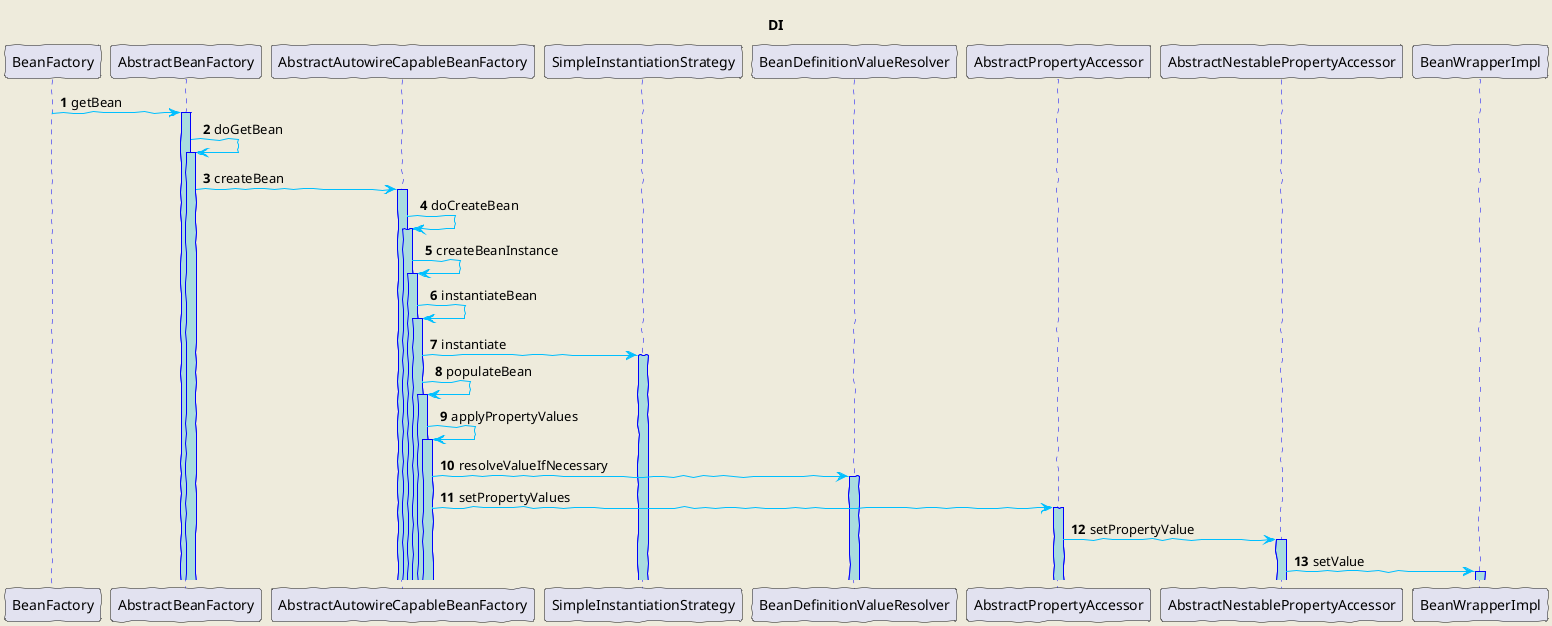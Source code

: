 @startuml

title DI

autonumber

autoactivate on

skinparam backgroundColor #EEEBDC
skinparam handwritten true

skinparam sequence {
ArrowColor DeepSkyBlue
ActorBorderColor DeepSkyBlue
LifeLineBorderColor blue
LifeLineBackgroundColor #A9DCDF

ParticipantFontName Impact

ActorBackgroundColor aqua
ActorFontColor DeepSkyBlue
ActorFontSize 17
ActorFontName Aapex
}


BeanFactory -> AbstractBeanFactory : getBean

AbstractBeanFactory -> AbstractBeanFactory : doGetBean

AbstractBeanFactory -> AbstractAutowireCapableBeanFactory : createBean

AbstractAutowireCapableBeanFactory -> AbstractAutowireCapableBeanFactory : doCreateBean

AbstractAutowireCapableBeanFactory -> AbstractAutowireCapableBeanFactory : createBeanInstance

AbstractAutowireCapableBeanFactory -> AbstractAutowireCapableBeanFactory : instantiateBean

AbstractAutowireCapableBeanFactory -> SimpleInstantiationStrategy : instantiate

AbstractAutowireCapableBeanFactory -> AbstractAutowireCapableBeanFactory : populateBean

AbstractAutowireCapableBeanFactory -> AbstractAutowireCapableBeanFactory : applyPropertyValues

AbstractAutowireCapableBeanFactory -> BeanDefinitionValueResolver : resolveValueIfNecessary

AbstractAutowireCapableBeanFactory -> AbstractPropertyAccessor : setPropertyValues

AbstractPropertyAccessor -> AbstractNestablePropertyAccessor : setPropertyValue

AbstractNestablePropertyAccessor -> BeanWrapperImpl : setValue







@enduml